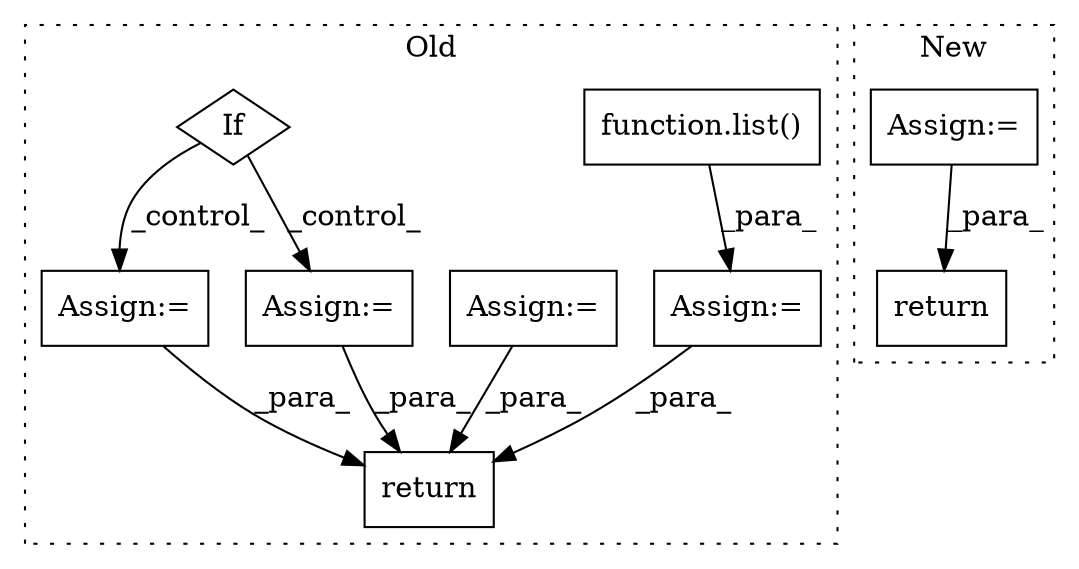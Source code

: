 digraph G {
subgraph cluster0 {
1 [label="function.list()" a="75" s="4818,4862" l="5,1" shape="box"];
3 [label="Assign:=" a="68" s="4815" l="3" shape="box"];
4 [label="return" a="93" s="5438" l="7" shape="box"];
6 [label="Assign:=" a="68" s="5301" l="3" shape="box"];
7 [label="Assign:=" a="68" s="5426" l="3" shape="box"];
8 [label="Assign:=" a="68" s="4980" l="3" shape="box"];
9 [label="If" a="96" s="5159" l="3" shape="diamond"];
label = "Old";
style="dotted";
}
subgraph cluster1 {
2 [label="return" a="93" s="4764" l="7" shape="box"];
5 [label="Assign:=" a="68" s="4722" l="3" shape="box"];
label = "New";
style="dotted";
}
1 -> 3 [label="_para_"];
3 -> 4 [label="_para_"];
5 -> 2 [label="_para_"];
6 -> 4 [label="_para_"];
7 -> 4 [label="_para_"];
8 -> 4 [label="_para_"];
9 -> 6 [label="_control_"];
9 -> 7 [label="_control_"];
}